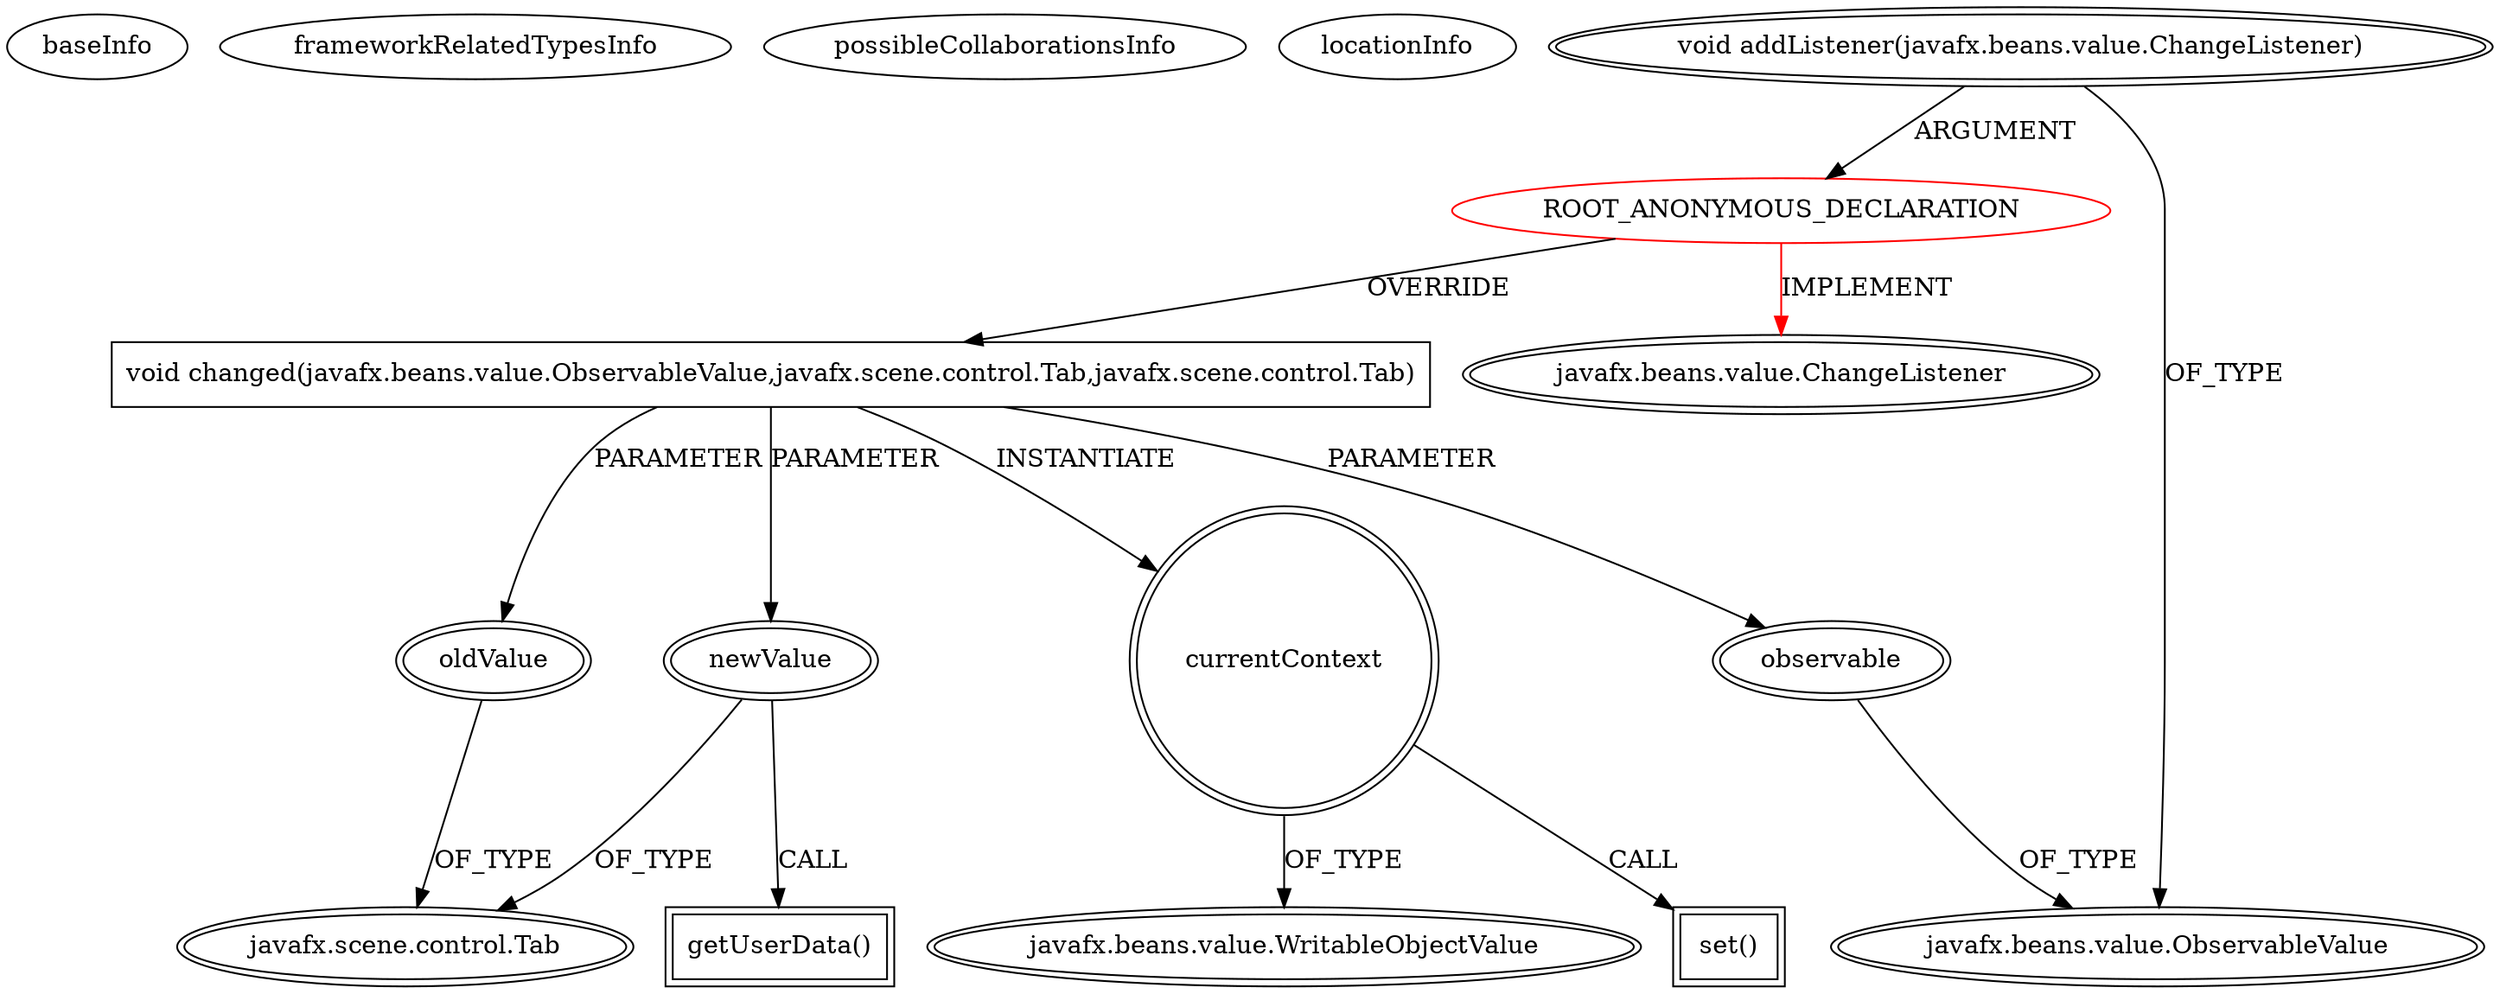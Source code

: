 digraph {
baseInfo[graphId=1624,category="extension_graph",isAnonymous=true,possibleRelation=false]
frameworkRelatedTypesInfo[0="javafx.beans.value.ChangeListener"]
possibleCollaborationsInfo[]
locationInfo[projectName="Xesenix-graph-editor",filePath="/Xesenix-graph-editor/graph-editor-master/src/main/java/pl/xesenix/graph_editor/AppController.java",contextSignature="void initialize()",graphId="1624"]
0[label="ROOT_ANONYMOUS_DECLARATION",vertexType="ROOT_ANONYMOUS_DECLARATION",isFrameworkType=false,color=red]
1[label="javafx.beans.value.ChangeListener",vertexType="FRAMEWORK_INTERFACE_TYPE",isFrameworkType=true,peripheries=2]
2[label="void addListener(javafx.beans.value.ChangeListener)",vertexType="OUTSIDE_CALL",isFrameworkType=true,peripheries=2]
3[label="javafx.beans.value.ObservableValue",vertexType="FRAMEWORK_INTERFACE_TYPE",isFrameworkType=true,peripheries=2]
4[label="void changed(javafx.beans.value.ObservableValue,javafx.scene.control.Tab,javafx.scene.control.Tab)",vertexType="OVERRIDING_METHOD_DECLARATION",isFrameworkType=false,shape=box]
5[label="observable",vertexType="PARAMETER_DECLARATION",isFrameworkType=true,peripheries=2]
7[label="oldValue",vertexType="PARAMETER_DECLARATION",isFrameworkType=true,peripheries=2]
8[label="javafx.scene.control.Tab",vertexType="FRAMEWORK_CLASS_TYPE",isFrameworkType=true,peripheries=2]
9[label="newValue",vertexType="PARAMETER_DECLARATION",isFrameworkType=true,peripheries=2]
12[label="getUserData()",vertexType="INSIDE_CALL",isFrameworkType=true,peripheries=2,shape=box]
13[label="currentContext",vertexType="VARIABLE_EXPRESION",isFrameworkType=true,peripheries=2,shape=circle]
15[label="javafx.beans.value.WritableObjectValue",vertexType="FRAMEWORK_INTERFACE_TYPE",isFrameworkType=true,peripheries=2]
14[label="set()",vertexType="INSIDE_CALL",isFrameworkType=true,peripheries=2,shape=box]
0->1[label="IMPLEMENT",color=red]
2->0[label="ARGUMENT"]
2->3[label="OF_TYPE"]
0->4[label="OVERRIDE"]
5->3[label="OF_TYPE"]
4->5[label="PARAMETER"]
7->8[label="OF_TYPE"]
4->7[label="PARAMETER"]
9->8[label="OF_TYPE"]
4->9[label="PARAMETER"]
9->12[label="CALL"]
4->13[label="INSTANTIATE"]
13->15[label="OF_TYPE"]
13->14[label="CALL"]
}
